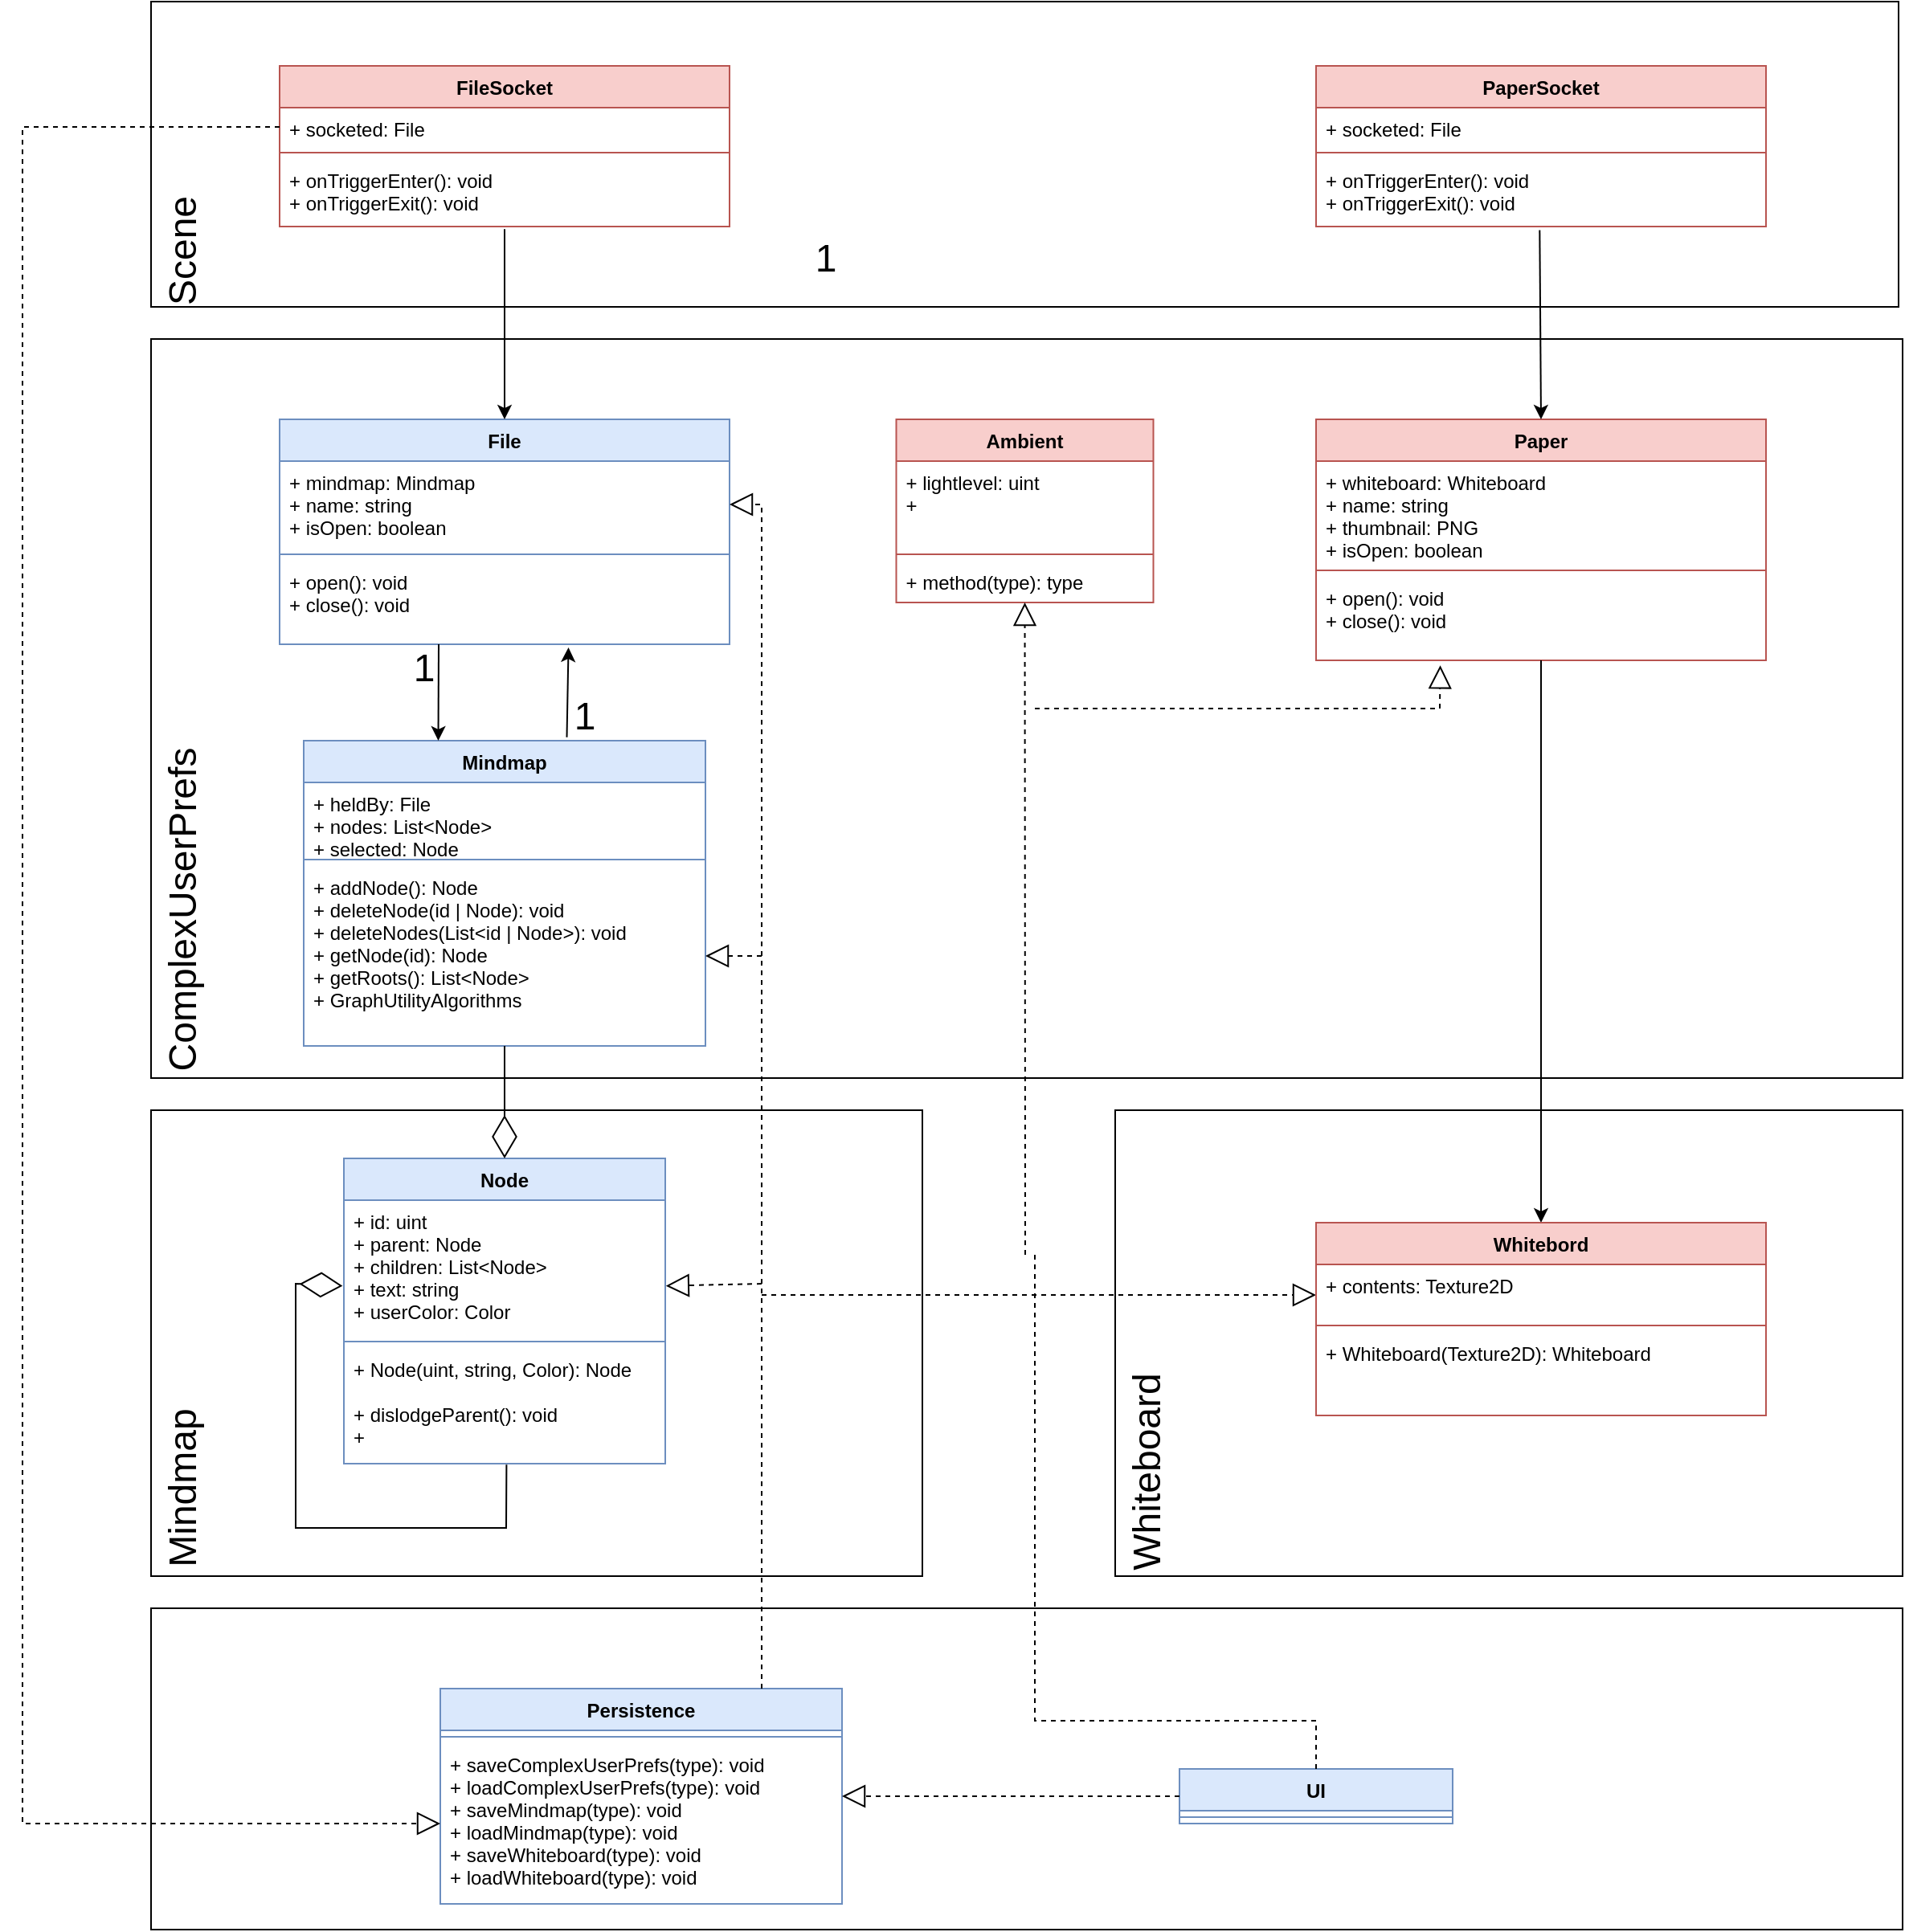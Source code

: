<mxfile version="20.8.16" type="device"><diagram name="Page-1" id="mqAECYGjaY4dFvZfZRNL"><mxGraphModel dx="1868" dy="1037" grid="1" gridSize="10" guides="1" tooltips="1" connect="1" arrows="1" fold="1" page="0" pageScale="1" pageWidth="1200" pageHeight="1920" math="0" shadow="0"><root><mxCell id="0"/><mxCell id="1" parent="0"/><mxCell id="bg4pKxaZYNt5qQSzROH3-99" value="" style="rounded=0;whiteSpace=wrap;html=1;fontSize=12;" parent="1" vertex="1"><mxGeometry x="40" y="1060" width="1090" height="200" as="geometry"/></mxCell><mxCell id="bg4pKxaZYNt5qQSzROH3-43" value="" style="rounded=0;whiteSpace=wrap;html=1;fontSize=24;" parent="1" vertex="1"><mxGeometry x="40" y="750" width="480" height="290" as="geometry"/></mxCell><mxCell id="bg4pKxaZYNt5qQSzROH3-41" value="" style="rounded=0;whiteSpace=wrap;html=1;fontSize=24;" parent="1" vertex="1"><mxGeometry x="40" y="270" width="1090" height="460" as="geometry"/></mxCell><mxCell id="bg4pKxaZYNt5qQSzROH3-39" value="" style="rounded=0;whiteSpace=wrap;html=1;fontSize=24;" parent="1" vertex="1"><mxGeometry x="40" y="60" width="1087.5" height="190" as="geometry"/></mxCell><mxCell id="bg4pKxaZYNt5qQSzROH3-1" value="Persistence" style="swimlane;fontStyle=1;align=center;verticalAlign=top;childLayout=stackLayout;horizontal=1;startSize=26;horizontalStack=0;resizeParent=1;resizeParentMax=0;resizeLast=0;collapsible=1;marginBottom=0;fillColor=#dae8fc;strokeColor=#6c8ebf;" parent="1" vertex="1"><mxGeometry x="220" y="1110" width="250" height="134" as="geometry"/></mxCell><mxCell id="bg4pKxaZYNt5qQSzROH3-3" value="" style="line;strokeWidth=1;fillColor=none;align=left;verticalAlign=middle;spacingTop=-1;spacingLeft=3;spacingRight=3;rotatable=0;labelPosition=right;points=[];portConstraint=eastwest;strokeColor=inherit;" parent="bg4pKxaZYNt5qQSzROH3-1" vertex="1"><mxGeometry y="26" width="250" height="8" as="geometry"/></mxCell><mxCell id="bg4pKxaZYNt5qQSzROH3-4" value="+ saveComplexUserPrefs(type): void&#10;+ loadComplexUserPrefs(type): void&#10;+ saveMindmap(type): void&#10;+ loadMindmap(type): void&#10;+ saveWhiteboard(type): void&#10;+ loadWhiteboard(type): void" style="text;strokeColor=none;fillColor=none;align=left;verticalAlign=top;spacingLeft=4;spacingRight=4;overflow=hidden;rotatable=0;points=[[0,0.5],[1,0.5]];portConstraint=eastwest;" parent="bg4pKxaZYNt5qQSzROH3-1" vertex="1"><mxGeometry y="34" width="250" height="100" as="geometry"/></mxCell><mxCell id="bg4pKxaZYNt5qQSzROH3-5" value="File" style="swimlane;fontStyle=1;align=center;verticalAlign=top;childLayout=stackLayout;horizontal=1;startSize=26;horizontalStack=0;resizeParent=1;resizeParentMax=0;resizeLast=0;collapsible=1;marginBottom=0;fillColor=#dae8fc;strokeColor=#6c8ebf;" parent="1" vertex="1"><mxGeometry x="120" y="320" width="280" height="140" as="geometry"/></mxCell><mxCell id="bg4pKxaZYNt5qQSzROH3-6" value="+ mindmap: Mindmap&#10;+ name: string&#10;+ isOpen: boolean&#10;" style="text;strokeColor=none;fillColor=none;align=left;verticalAlign=top;spacingLeft=4;spacingRight=4;overflow=hidden;rotatable=0;points=[[0,0.5],[1,0.5]];portConstraint=eastwest;" parent="bg4pKxaZYNt5qQSzROH3-5" vertex="1"><mxGeometry y="26" width="280" height="54" as="geometry"/></mxCell><mxCell id="bg4pKxaZYNt5qQSzROH3-7" value="" style="line;strokeWidth=1;fillColor=none;align=left;verticalAlign=middle;spacingTop=-1;spacingLeft=3;spacingRight=3;rotatable=0;labelPosition=right;points=[];portConstraint=eastwest;strokeColor=inherit;" parent="bg4pKxaZYNt5qQSzROH3-5" vertex="1"><mxGeometry y="80" width="280" height="8" as="geometry"/></mxCell><mxCell id="bg4pKxaZYNt5qQSzROH3-8" value="+ open(): void&#10;+ close(): void&#10;" style="text;strokeColor=none;fillColor=none;align=left;verticalAlign=top;spacingLeft=4;spacingRight=4;overflow=hidden;rotatable=0;points=[[0,0.5],[1,0.5]];portConstraint=eastwest;" parent="bg4pKxaZYNt5qQSzROH3-5" vertex="1"><mxGeometry y="88" width="280" height="52" as="geometry"/></mxCell><mxCell id="bg4pKxaZYNt5qQSzROH3-9" value="FileSocket" style="swimlane;fontStyle=1;align=center;verticalAlign=top;childLayout=stackLayout;horizontal=1;startSize=26;horizontalStack=0;resizeParent=1;resizeParentMax=0;resizeLast=0;collapsible=1;marginBottom=0;fillColor=#f8cecc;strokeColor=#b85450;" parent="1" vertex="1"><mxGeometry x="120" y="100" width="280" height="100" as="geometry"/></mxCell><mxCell id="bg4pKxaZYNt5qQSzROH3-10" value="+ socketed: File" style="text;strokeColor=none;fillColor=none;align=left;verticalAlign=top;spacingLeft=4;spacingRight=4;overflow=hidden;rotatable=0;points=[[0,0.5],[1,0.5]];portConstraint=eastwest;" parent="bg4pKxaZYNt5qQSzROH3-9" vertex="1"><mxGeometry y="26" width="280" height="24" as="geometry"/></mxCell><mxCell id="bg4pKxaZYNt5qQSzROH3-11" value="" style="line;strokeWidth=1;fillColor=none;align=left;verticalAlign=middle;spacingTop=-1;spacingLeft=3;spacingRight=3;rotatable=0;labelPosition=right;points=[];portConstraint=eastwest;strokeColor=inherit;" parent="bg4pKxaZYNt5qQSzROH3-9" vertex="1"><mxGeometry y="50" width="280" height="8" as="geometry"/></mxCell><mxCell id="bg4pKxaZYNt5qQSzROH3-12" value="+ onTriggerEnter(): void&#10;+ onTriggerExit(): void" style="text;strokeColor=none;fillColor=none;align=left;verticalAlign=top;spacingLeft=4;spacingRight=4;overflow=hidden;rotatable=0;points=[[0,0.5],[1,0.5]];portConstraint=eastwest;" parent="bg4pKxaZYNt5qQSzROH3-9" vertex="1"><mxGeometry y="58" width="280" height="42" as="geometry"/></mxCell><mxCell id="bg4pKxaZYNt5qQSzROH3-13" value="Mindmap" style="swimlane;fontStyle=1;align=center;verticalAlign=top;childLayout=stackLayout;horizontal=1;startSize=26;horizontalStack=0;resizeParent=1;resizeParentMax=0;resizeLast=0;collapsible=1;marginBottom=0;fillColor=#dae8fc;strokeColor=#6c8ebf;" parent="1" vertex="1"><mxGeometry x="135" y="520" width="250" height="190" as="geometry"/></mxCell><mxCell id="bg4pKxaZYNt5qQSzROH3-14" value="+ heldBy: File&#10;+ nodes: List&lt;Node&gt;&#10;+ selected: Node" style="text;strokeColor=none;fillColor=none;align=left;verticalAlign=top;spacingLeft=4;spacingRight=4;overflow=hidden;rotatable=0;points=[[0,0.5],[1,0.5]];portConstraint=eastwest;" parent="bg4pKxaZYNt5qQSzROH3-13" vertex="1"><mxGeometry y="26" width="250" height="44" as="geometry"/></mxCell><mxCell id="bg4pKxaZYNt5qQSzROH3-15" value="" style="line;strokeWidth=1;fillColor=none;align=left;verticalAlign=middle;spacingTop=-1;spacingLeft=3;spacingRight=3;rotatable=0;labelPosition=right;points=[];portConstraint=eastwest;strokeColor=inherit;" parent="bg4pKxaZYNt5qQSzROH3-13" vertex="1"><mxGeometry y="70" width="250" height="8" as="geometry"/></mxCell><mxCell id="bg4pKxaZYNt5qQSzROH3-16" value="+ addNode(): Node&#10;+ deleteNode(id | Node): void&#10;+ deleteNodes(List&lt;id | Node&gt;): void&#10;+ getNode(id): Node&#10;+ getRoots(): List&lt;Node&gt;&#10;+ GraphUtilityAlgorithms" style="text;strokeColor=none;fillColor=none;align=left;verticalAlign=top;spacingLeft=4;spacingRight=4;overflow=hidden;rotatable=0;points=[[0,0.5],[1,0.5]];portConstraint=eastwest;" parent="bg4pKxaZYNt5qQSzROH3-13" vertex="1"><mxGeometry y="78" width="250" height="112" as="geometry"/></mxCell><mxCell id="bg4pKxaZYNt5qQSzROH3-18" value="Node" style="swimlane;fontStyle=1;align=center;verticalAlign=top;childLayout=stackLayout;horizontal=1;startSize=26;horizontalStack=0;resizeParent=1;resizeParentMax=0;resizeLast=0;collapsible=1;marginBottom=0;fillColor=#dae8fc;strokeColor=#6c8ebf;" parent="1" vertex="1"><mxGeometry x="160" y="780" width="200" height="190" as="geometry"/></mxCell><mxCell id="bg4pKxaZYNt5qQSzROH3-19" value="+ id: uint&#10;+ parent: Node&#10;+ children: List&lt;Node&gt;&#10;+ text: string&#10;+ userColor: Color" style="text;strokeColor=none;fillColor=none;align=left;verticalAlign=top;spacingLeft=4;spacingRight=4;overflow=hidden;rotatable=0;points=[[0,0.5],[1,0.5]];portConstraint=eastwest;" parent="bg4pKxaZYNt5qQSzROH3-18" vertex="1"><mxGeometry y="26" width="200" height="84" as="geometry"/></mxCell><mxCell id="bg4pKxaZYNt5qQSzROH3-20" value="" style="line;strokeWidth=1;fillColor=none;align=left;verticalAlign=middle;spacingTop=-1;spacingLeft=3;spacingRight=3;rotatable=0;labelPosition=right;points=[];portConstraint=eastwest;strokeColor=inherit;" parent="bg4pKxaZYNt5qQSzROH3-18" vertex="1"><mxGeometry y="110" width="200" height="8" as="geometry"/></mxCell><mxCell id="bg4pKxaZYNt5qQSzROH3-21" value="+ Node(uint, string, Color): Node&#10;&#10;+ dislodgeParent(): void&#10;+" style="text;strokeColor=none;fillColor=none;align=left;verticalAlign=top;spacingLeft=4;spacingRight=4;overflow=hidden;rotatable=0;points=[[0,0.5],[1,0.5]];portConstraint=eastwest;" parent="bg4pKxaZYNt5qQSzROH3-18" vertex="1"><mxGeometry y="118" width="200" height="72" as="geometry"/></mxCell><mxCell id="bg4pKxaZYNt5qQSzROH3-57" value="" style="endArrow=diamondThin;endFill=0;endSize=24;html=1;rounded=0;fontSize=12;entryX=-0.004;entryY=0.635;entryDx=0;entryDy=0;exitX=0.506;exitY=1.008;exitDx=0;exitDy=0;exitPerimeter=0;entryPerimeter=0;" parent="bg4pKxaZYNt5qQSzROH3-18" source="bg4pKxaZYNt5qQSzROH3-21" target="bg4pKxaZYNt5qQSzROH3-19" edge="1"><mxGeometry width="160" relative="1" as="geometry"><mxPoint x="330" y="-200" as="sourcePoint"/><mxPoint x="490" y="-200" as="targetPoint"/><Array as="points"><mxPoint x="101" y="230"/><mxPoint x="-30" y="230"/><mxPoint x="-30" y="78"/></Array></mxGeometry></mxCell><mxCell id="bg4pKxaZYNt5qQSzROH3-22" value="" style="endArrow=classic;html=1;rounded=0;exitX=0.5;exitY=1.04;exitDx=0;exitDy=0;exitPerimeter=0;entryX=0.5;entryY=0;entryDx=0;entryDy=0;" parent="1" source="bg4pKxaZYNt5qQSzROH3-12" target="bg4pKxaZYNt5qQSzROH3-5" edge="1"><mxGeometry width="50" height="50" relative="1" as="geometry"><mxPoint x="-90" y="440" as="sourcePoint"/><mxPoint x="-40" y="390" as="targetPoint"/></mxGeometry></mxCell><mxCell id="bg4pKxaZYNt5qQSzROH3-25" value="" style="endArrow=classic;html=1;rounded=0;entryX=0.335;entryY=0;entryDx=0;entryDy=0;entryPerimeter=0;" parent="1" target="bg4pKxaZYNt5qQSzROH3-13" edge="1"><mxGeometry width="50" height="50" relative="1" as="geometry"><mxPoint x="219" y="460" as="sourcePoint"/><mxPoint x="320" y="520" as="targetPoint"/></mxGeometry></mxCell><mxCell id="bg4pKxaZYNt5qQSzROH3-26" value="" style="endArrow=classic;html=1;rounded=0;exitX=0.655;exitY=-0.011;exitDx=0;exitDy=0;exitPerimeter=0;entryX=0.642;entryY=1.039;entryDx=0;entryDy=0;entryPerimeter=0;" parent="1" source="bg4pKxaZYNt5qQSzROH3-13" target="bg4pKxaZYNt5qQSzROH3-8" edge="1"><mxGeometry width="50" height="50" relative="1" as="geometry"><mxPoint x="270" y="470" as="sourcePoint"/><mxPoint x="320" y="420" as="targetPoint"/></mxGeometry></mxCell><mxCell id="bg4pKxaZYNt5qQSzROH3-34" value="&lt;font style=&quot;font-size: 24px;&quot;&gt;1&lt;/font&gt;" style="text;html=1;strokeColor=none;fillColor=none;align=center;verticalAlign=middle;whiteSpace=wrap;rounded=0;" parent="1" vertex="1"><mxGeometry x="280" y="490" width="60" height="30" as="geometry"/></mxCell><mxCell id="bg4pKxaZYNt5qQSzROH3-35" value="&lt;font style=&quot;font-size: 24px;&quot;&gt;1&lt;/font&gt;" style="text;html=1;strokeColor=none;fillColor=none;align=center;verticalAlign=middle;whiteSpace=wrap;rounded=0;" parent="1" vertex="1"><mxGeometry x="180" y="460" width="60" height="30" as="geometry"/></mxCell><mxCell id="bg4pKxaZYNt5qQSzROH3-37" value="&lt;font style=&quot;font-size: 24px;&quot;&gt;1&lt;/font&gt;" style="text;html=1;strokeColor=none;fillColor=none;align=center;verticalAlign=middle;whiteSpace=wrap;rounded=0;" parent="1" vertex="1"><mxGeometry x="430" y="205" width="60" height="30" as="geometry"/></mxCell><mxCell id="bg4pKxaZYNt5qQSzROH3-40" value="Scene" style="text;html=1;strokeColor=none;fillColor=none;align=center;verticalAlign=middle;whiteSpace=wrap;rounded=0;fontSize=24;rotation=-90;" parent="1" vertex="1"><mxGeometry x="30" y="200" width="60" height="30" as="geometry"/></mxCell><mxCell id="bg4pKxaZYNt5qQSzROH3-42" value="ComplexUserPrefs" style="text;html=1;strokeColor=none;fillColor=none;align=center;verticalAlign=middle;whiteSpace=wrap;rounded=0;fontSize=24;rotation=-90;" parent="1" vertex="1"><mxGeometry x="30" y="610" width="60" height="30" as="geometry"/></mxCell><mxCell id="bg4pKxaZYNt5qQSzROH3-46" value="Mindmap" style="text;html=1;strokeColor=none;fillColor=none;align=center;verticalAlign=middle;whiteSpace=wrap;rounded=0;fontSize=24;rotation=-90;" parent="1" vertex="1"><mxGeometry x="30" y="970" width="60" height="30" as="geometry"/></mxCell><mxCell id="bg4pKxaZYNt5qQSzROH3-47" value="UI" style="swimlane;fontStyle=1;align=center;verticalAlign=top;childLayout=stackLayout;horizontal=1;startSize=26;horizontalStack=0;resizeParent=1;resizeParentMax=0;resizeLast=0;collapsible=1;marginBottom=0;fontSize=12;fillColor=#dae8fc;strokeColor=#6c8ebf;" parent="1" vertex="1"><mxGeometry x="680" y="1160" width="170" height="34" as="geometry"/></mxCell><mxCell id="bg4pKxaZYNt5qQSzROH3-49" value="" style="line;strokeWidth=1;fillColor=none;align=left;verticalAlign=middle;spacingTop=-1;spacingLeft=3;spacingRight=3;rotatable=0;labelPosition=right;points=[];portConstraint=eastwest;strokeColor=inherit;fontSize=12;" parent="bg4pKxaZYNt5qQSzROH3-47" vertex="1"><mxGeometry y="26" width="170" height="8" as="geometry"/></mxCell><mxCell id="bg4pKxaZYNt5qQSzROH3-56" value="" style="endArrow=diamondThin;endFill=0;endSize=24;html=1;rounded=0;fontSize=12;" parent="1" target="bg4pKxaZYNt5qQSzROH3-18" edge="1"><mxGeometry width="160" relative="1" as="geometry"><mxPoint x="260" y="710" as="sourcePoint"/><mxPoint x="650" y="470" as="targetPoint"/></mxGeometry></mxCell><mxCell id="bg4pKxaZYNt5qQSzROH3-58" value="Ambient" style="swimlane;fontStyle=1;align=center;verticalAlign=top;childLayout=stackLayout;horizontal=1;startSize=26;horizontalStack=0;resizeParent=1;resizeParentMax=0;resizeLast=0;collapsible=1;marginBottom=0;fontSize=12;fillColor=#f8cecc;strokeColor=#b85450;" parent="1" vertex="1"><mxGeometry x="503.75" y="320" width="160" height="114" as="geometry"/></mxCell><mxCell id="bg4pKxaZYNt5qQSzROH3-59" value="+ lightlevel: uint&#10;+ " style="text;strokeColor=none;fillColor=none;align=left;verticalAlign=top;spacingLeft=4;spacingRight=4;overflow=hidden;rotatable=0;points=[[0,0.5],[1,0.5]];portConstraint=eastwest;fontSize=12;" parent="bg4pKxaZYNt5qQSzROH3-58" vertex="1"><mxGeometry y="26" width="160" height="54" as="geometry"/></mxCell><mxCell id="bg4pKxaZYNt5qQSzROH3-60" value="" style="line;strokeWidth=1;fillColor=none;align=left;verticalAlign=middle;spacingTop=-1;spacingLeft=3;spacingRight=3;rotatable=0;labelPosition=right;points=[];portConstraint=eastwest;strokeColor=inherit;fontSize=12;" parent="bg4pKxaZYNt5qQSzROH3-58" vertex="1"><mxGeometry y="80" width="160" height="8" as="geometry"/></mxCell><mxCell id="bg4pKxaZYNt5qQSzROH3-61" value="+ method(type): type" style="text;strokeColor=none;fillColor=none;align=left;verticalAlign=top;spacingLeft=4;spacingRight=4;overflow=hidden;rotatable=0;points=[[0,0.5],[1,0.5]];portConstraint=eastwest;fontSize=12;" parent="bg4pKxaZYNt5qQSzROH3-58" vertex="1"><mxGeometry y="88" width="160" height="26" as="geometry"/></mxCell><mxCell id="bg4pKxaZYNt5qQSzROH3-70" value="" style="rounded=0;whiteSpace=wrap;html=1;fontSize=24;" parent="1" vertex="1"><mxGeometry x="640" y="750" width="490" height="290" as="geometry"/></mxCell><mxCell id="bg4pKxaZYNt5qQSzROH3-91" value="Paper" style="swimlane;fontStyle=1;align=center;verticalAlign=top;childLayout=stackLayout;horizontal=1;startSize=26;horizontalStack=0;resizeParent=1;resizeParentMax=0;resizeLast=0;collapsible=1;marginBottom=0;fillColor=#f8cecc;strokeColor=#b85450;" parent="1" vertex="1"><mxGeometry x="765" y="320" width="280" height="150" as="geometry"/></mxCell><mxCell id="bg4pKxaZYNt5qQSzROH3-92" value="+ whiteboard: Whiteboard&#10;+ name: string&#10;+ thumbnail: PNG&#10;+ isOpen: boolean&#10;" style="text;strokeColor=none;fillColor=none;align=left;verticalAlign=top;spacingLeft=4;spacingRight=4;overflow=hidden;rotatable=0;points=[[0,0.5],[1,0.5]];portConstraint=eastwest;" parent="bg4pKxaZYNt5qQSzROH3-91" vertex="1"><mxGeometry y="26" width="280" height="64" as="geometry"/></mxCell><mxCell id="bg4pKxaZYNt5qQSzROH3-93" value="" style="line;strokeWidth=1;fillColor=none;align=left;verticalAlign=middle;spacingTop=-1;spacingLeft=3;spacingRight=3;rotatable=0;labelPosition=right;points=[];portConstraint=eastwest;strokeColor=inherit;" parent="bg4pKxaZYNt5qQSzROH3-91" vertex="1"><mxGeometry y="90" width="280" height="8" as="geometry"/></mxCell><mxCell id="bg4pKxaZYNt5qQSzROH3-94" value="+ open(): void&#10;+ close(): void&#10;" style="text;strokeColor=none;fillColor=none;align=left;verticalAlign=top;spacingLeft=4;spacingRight=4;overflow=hidden;rotatable=0;points=[[0,0.5],[1,0.5]];portConstraint=eastwest;" parent="bg4pKxaZYNt5qQSzROH3-91" vertex="1"><mxGeometry y="98" width="280" height="52" as="geometry"/></mxCell><mxCell id="bg4pKxaZYNt5qQSzROH3-95" value="" style="endArrow=classic;html=1;rounded=0;fontSize=12;entryX=0.5;entryY=0;entryDx=0;entryDy=0;exitX=0.497;exitY=1.054;exitDx=0;exitDy=0;exitPerimeter=0;" parent="1" source="5bAJ37tedWX_n3wZEFlj-4" target="bg4pKxaZYNt5qQSzROH3-91" edge="1"><mxGeometry width="50" height="50" relative="1" as="geometry"><mxPoint x="634" y="205" as="sourcePoint"/><mxPoint x="680" y="370" as="targetPoint"/></mxGeometry></mxCell><mxCell id="bg4pKxaZYNt5qQSzROH3-96" value="" style="endArrow=classic;html=1;rounded=0;fontSize=12;entryX=0.5;entryY=0;entryDx=0;entryDy=0;" parent="1" source="bg4pKxaZYNt5qQSzROH3-94" edge="1"><mxGeometry width="50" height="50" relative="1" as="geometry"><mxPoint x="630" y="420" as="sourcePoint"/><mxPoint x="905" y="820" as="targetPoint"/></mxGeometry></mxCell><mxCell id="bg4pKxaZYNt5qQSzROH3-100" value="&lt;font style=&quot;font-size: 24px;&quot;&gt;Whiteboard&lt;/font&gt;" style="text;html=1;strokeColor=none;fillColor=none;align=center;verticalAlign=middle;whiteSpace=wrap;rounded=0;fontSize=12;rotation=-90;" parent="1" vertex="1"><mxGeometry x="630" y="960" width="60" height="30" as="geometry"/></mxCell><mxCell id="bg4pKxaZYNt5qQSzROH3-104" value="" style="endArrow=block;dashed=1;endFill=0;endSize=12;html=1;rounded=0;fontSize=24;entryX=1.002;entryY=0.635;entryDx=0;entryDy=0;entryPerimeter=0;" parent="1" target="bg4pKxaZYNt5qQSzROH3-19" edge="1"><mxGeometry width="160" relative="1" as="geometry"><mxPoint x="420" y="1110" as="sourcePoint"/><mxPoint x="640" y="740" as="targetPoint"/><Array as="points"><mxPoint x="420" y="858"/></Array></mxGeometry></mxCell><mxCell id="bg4pKxaZYNt5qQSzROH3-105" value="" style="endArrow=block;dashed=1;endFill=0;endSize=12;html=1;rounded=0;fontSize=24;entryX=1;entryY=0.5;entryDx=0;entryDy=0;" parent="1" target="bg4pKxaZYNt5qQSzROH3-16" edge="1"><mxGeometry width="160" relative="1" as="geometry"><mxPoint x="420" y="1110" as="sourcePoint"/><mxPoint x="640" y="740" as="targetPoint"/><Array as="points"><mxPoint x="420" y="654"/></Array></mxGeometry></mxCell><mxCell id="bg4pKxaZYNt5qQSzROH3-106" value="" style="endArrow=block;dashed=1;endFill=0;endSize=12;html=1;rounded=0;fontSize=24;entryX=1;entryY=0.5;entryDx=0;entryDy=0;" parent="1" target="bg4pKxaZYNt5qQSzROH3-6" edge="1"><mxGeometry width="160" relative="1" as="geometry"><mxPoint x="420" y="1110" as="sourcePoint"/><mxPoint x="640" y="640" as="targetPoint"/><Array as="points"><mxPoint x="420" y="373"/></Array></mxGeometry></mxCell><mxCell id="bg4pKxaZYNt5qQSzROH3-107" value="" style="endArrow=block;dashed=1;endFill=0;endSize=12;html=1;rounded=0;fontSize=24;entryX=0;entryY=0.5;entryDx=0;entryDy=0;" parent="1" edge="1"><mxGeometry width="160" relative="1" as="geometry"><mxPoint x="420" y="865" as="sourcePoint"/><mxPoint x="765" y="865" as="targetPoint"/></mxGeometry></mxCell><mxCell id="bg4pKxaZYNt5qQSzROH3-108" value="" style="endArrow=block;dashed=1;endFill=0;endSize=12;html=1;rounded=0;fontSize=24;" parent="1" target="bg4pKxaZYNt5qQSzROH3-61" edge="1"><mxGeometry width="160" relative="1" as="geometry"><mxPoint x="584" y="840" as="sourcePoint"/><mxPoint x="640" y="820" as="targetPoint"/></mxGeometry></mxCell><mxCell id="bg4pKxaZYNt5qQSzROH3-110" value="" style="endArrow=none;dashed=1;html=1;rounded=0;fontSize=24;exitX=0.5;exitY=0;exitDx=0;exitDy=0;" parent="1" source="bg4pKxaZYNt5qQSzROH3-47" edge="1"><mxGeometry width="50" height="50" relative="1" as="geometry"><mxPoint x="540" y="870" as="sourcePoint"/><mxPoint x="590" y="840" as="targetPoint"/><Array as="points"><mxPoint x="765" y="1130"/><mxPoint x="590" y="1130"/></Array></mxGeometry></mxCell><mxCell id="bg4pKxaZYNt5qQSzROH3-112" value="" style="endArrow=block;dashed=1;endFill=0;endSize=12;html=1;rounded=0;fontSize=24;entryX=0.276;entryY=1.06;entryDx=0;entryDy=0;entryPerimeter=0;" parent="1" target="bg4pKxaZYNt5qQSzROH3-94" edge="1"><mxGeometry width="160" relative="1" as="geometry"><mxPoint x="590" y="500" as="sourcePoint"/><mxPoint x="430" y="550" as="targetPoint"/><Array as="points"><mxPoint x="842" y="500"/></Array></mxGeometry></mxCell><mxCell id="bg4pKxaZYNt5qQSzROH3-113" value="" style="endArrow=block;dashed=1;endFill=0;endSize=12;html=1;rounded=0;fontSize=24;exitX=0;exitY=0.5;exitDx=0;exitDy=0;" parent="1" source="bg4pKxaZYNt5qQSzROH3-47" edge="1"><mxGeometry width="160" relative="1" as="geometry"><mxPoint x="270" y="560" as="sourcePoint"/><mxPoint x="470" y="1177" as="targetPoint"/></mxGeometry></mxCell><mxCell id="bg4pKxaZYNt5qQSzROH3-114" value="" style="endArrow=block;dashed=1;endFill=0;endSize=12;html=1;rounded=0;fontSize=24;exitX=0;exitY=0.5;exitDx=0;exitDy=0;entryX=0;entryY=0.5;entryDx=0;entryDy=0;" parent="1" source="bg4pKxaZYNt5qQSzROH3-10" target="bg4pKxaZYNt5qQSzROH3-4" edge="1"><mxGeometry width="160" relative="1" as="geometry"><mxPoint x="270" y="560" as="sourcePoint"/><mxPoint x="-40" y="1210" as="targetPoint"/><Array as="points"><mxPoint x="-40" y="138"/><mxPoint x="-40" y="560"/><mxPoint x="-40" y="1194"/></Array></mxGeometry></mxCell><mxCell id="5bAJ37tedWX_n3wZEFlj-1" value="PaperSocket" style="swimlane;fontStyle=1;align=center;verticalAlign=top;childLayout=stackLayout;horizontal=1;startSize=26;horizontalStack=0;resizeParent=1;resizeParentMax=0;resizeLast=0;collapsible=1;marginBottom=0;fillColor=#f8cecc;strokeColor=#b85450;" vertex="1" parent="1"><mxGeometry x="765" y="100" width="280" height="100" as="geometry"/></mxCell><mxCell id="5bAJ37tedWX_n3wZEFlj-2" value="+ socketed: File" style="text;strokeColor=none;fillColor=none;align=left;verticalAlign=top;spacingLeft=4;spacingRight=4;overflow=hidden;rotatable=0;points=[[0,0.5],[1,0.5]];portConstraint=eastwest;" vertex="1" parent="5bAJ37tedWX_n3wZEFlj-1"><mxGeometry y="26" width="280" height="24" as="geometry"/></mxCell><mxCell id="5bAJ37tedWX_n3wZEFlj-3" value="" style="line;strokeWidth=1;fillColor=none;align=left;verticalAlign=middle;spacingTop=-1;spacingLeft=3;spacingRight=3;rotatable=0;labelPosition=right;points=[];portConstraint=eastwest;strokeColor=inherit;" vertex="1" parent="5bAJ37tedWX_n3wZEFlj-1"><mxGeometry y="50" width="280" height="8" as="geometry"/></mxCell><mxCell id="5bAJ37tedWX_n3wZEFlj-4" value="+ onTriggerEnter(): void&#10;+ onTriggerExit(): void" style="text;strokeColor=none;fillColor=none;align=left;verticalAlign=top;spacingLeft=4;spacingRight=4;overflow=hidden;rotatable=0;points=[[0,0.5],[1,0.5]];portConstraint=eastwest;" vertex="1" parent="5bAJ37tedWX_n3wZEFlj-1"><mxGeometry y="58" width="280" height="42" as="geometry"/></mxCell><mxCell id="5bAJ37tedWX_n3wZEFlj-5" value="Whitebord" style="swimlane;fontStyle=1;align=center;verticalAlign=top;childLayout=stackLayout;horizontal=1;startSize=26;horizontalStack=0;resizeParent=1;resizeParentMax=0;resizeLast=0;collapsible=1;marginBottom=0;fillColor=#f8cecc;strokeColor=#b85450;" vertex="1" parent="1"><mxGeometry x="765" y="820" width="280" height="120" as="geometry"/></mxCell><mxCell id="5bAJ37tedWX_n3wZEFlj-6" value="+ contents: Texture2D" style="text;strokeColor=none;fillColor=none;align=left;verticalAlign=top;spacingLeft=4;spacingRight=4;overflow=hidden;rotatable=0;points=[[0,0.5],[1,0.5]];portConstraint=eastwest;" vertex="1" parent="5bAJ37tedWX_n3wZEFlj-5"><mxGeometry y="26" width="280" height="34" as="geometry"/></mxCell><mxCell id="5bAJ37tedWX_n3wZEFlj-7" value="" style="line;strokeWidth=1;fillColor=none;align=left;verticalAlign=middle;spacingTop=-1;spacingLeft=3;spacingRight=3;rotatable=0;labelPosition=right;points=[];portConstraint=eastwest;strokeColor=inherit;" vertex="1" parent="5bAJ37tedWX_n3wZEFlj-5"><mxGeometry y="60" width="280" height="8" as="geometry"/></mxCell><mxCell id="5bAJ37tedWX_n3wZEFlj-8" value="+ Whiteboard(Texture2D): Whiteboard" style="text;strokeColor=none;fillColor=none;align=left;verticalAlign=top;spacingLeft=4;spacingRight=4;overflow=hidden;rotatable=0;points=[[0,0.5],[1,0.5]];portConstraint=eastwest;" vertex="1" parent="5bAJ37tedWX_n3wZEFlj-5"><mxGeometry y="68" width="280" height="52" as="geometry"/></mxCell></root></mxGraphModel></diagram></mxfile>